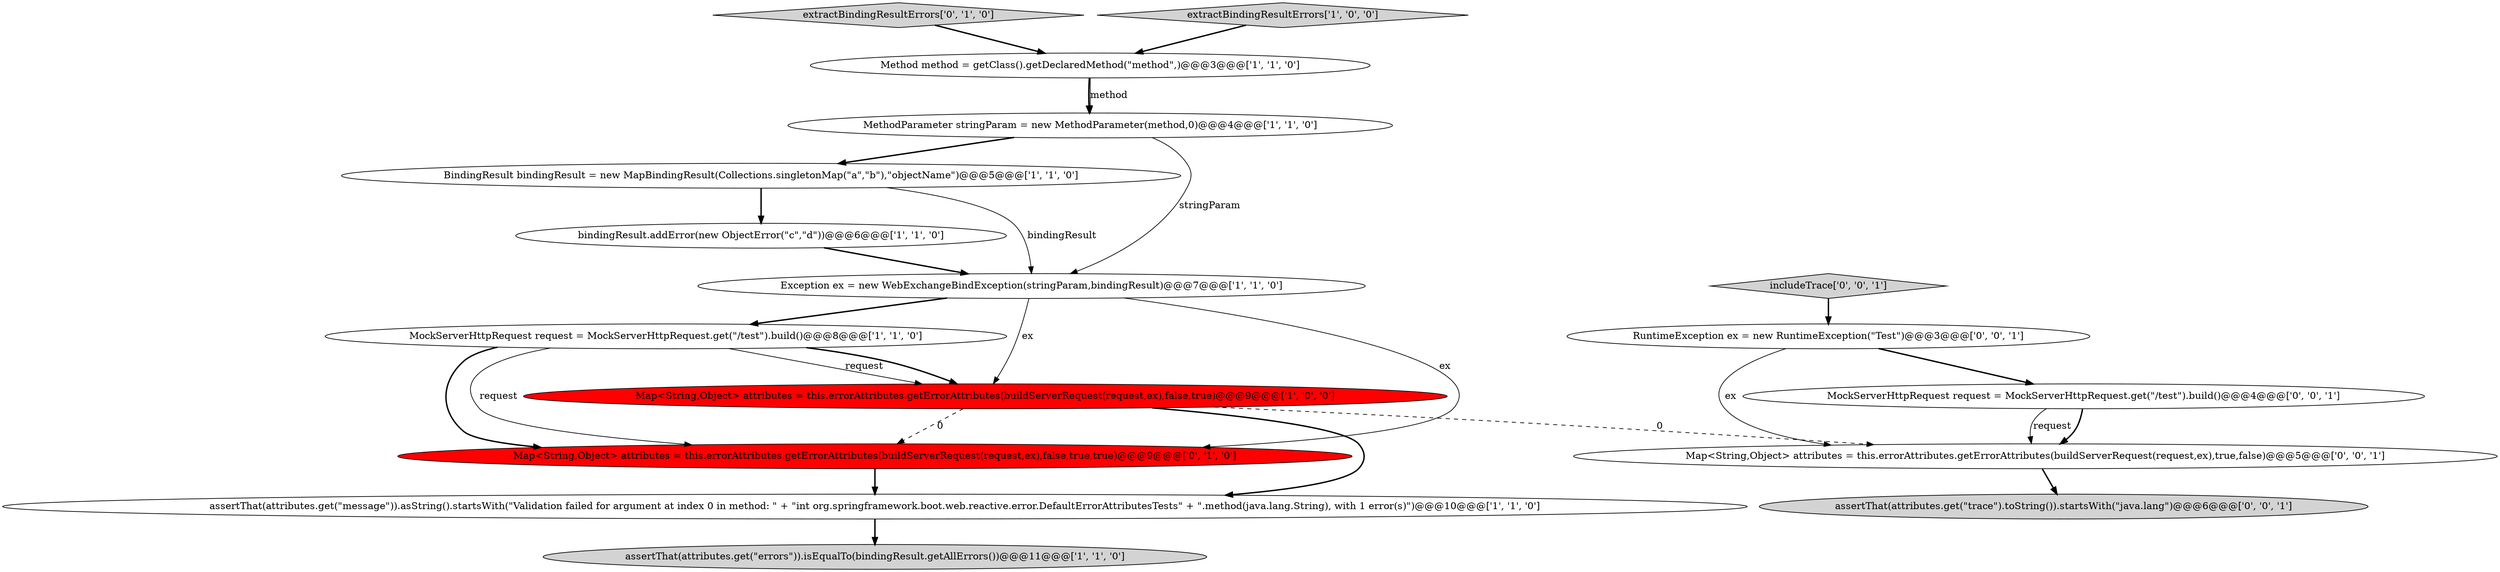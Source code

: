 digraph {
10 [style = filled, label = "Map<String,Object> attributes = this.errorAttributes.getErrorAttributes(buildServerRequest(request,ex),false,true,true)@@@9@@@['0', '1', '0']", fillcolor = red, shape = ellipse image = "AAA1AAABBB2BBB"];
11 [style = filled, label = "extractBindingResultErrors['0', '1', '0']", fillcolor = lightgray, shape = diamond image = "AAA0AAABBB2BBB"];
12 [style = filled, label = "RuntimeException ex = new RuntimeException(\"Test\")@@@3@@@['0', '0', '1']", fillcolor = white, shape = ellipse image = "AAA0AAABBB3BBB"];
15 [style = filled, label = "MockServerHttpRequest request = MockServerHttpRequest.get(\"/test\").build()@@@4@@@['0', '0', '1']", fillcolor = white, shape = ellipse image = "AAA0AAABBB3BBB"];
6 [style = filled, label = "MockServerHttpRequest request = MockServerHttpRequest.get(\"/test\").build()@@@8@@@['1', '1', '0']", fillcolor = white, shape = ellipse image = "AAA0AAABBB1BBB"];
8 [style = filled, label = "bindingResult.addError(new ObjectError(\"c\",\"d\"))@@@6@@@['1', '1', '0']", fillcolor = white, shape = ellipse image = "AAA0AAABBB1BBB"];
7 [style = filled, label = "Method method = getClass().getDeclaredMethod(\"method\",)@@@3@@@['1', '1', '0']", fillcolor = white, shape = ellipse image = "AAA0AAABBB1BBB"];
4 [style = filled, label = "Map<String,Object> attributes = this.errorAttributes.getErrorAttributes(buildServerRequest(request,ex),false,true)@@@9@@@['1', '0', '0']", fillcolor = red, shape = ellipse image = "AAA1AAABBB1BBB"];
14 [style = filled, label = "Map<String,Object> attributes = this.errorAttributes.getErrorAttributes(buildServerRequest(request,ex),true,false)@@@5@@@['0', '0', '1']", fillcolor = white, shape = ellipse image = "AAA0AAABBB3BBB"];
1 [style = filled, label = "assertThat(attributes.get(\"errors\")).isEqualTo(bindingResult.getAllErrors())@@@11@@@['1', '1', '0']", fillcolor = lightgray, shape = ellipse image = "AAA0AAABBB1BBB"];
0 [style = filled, label = "Exception ex = new WebExchangeBindException(stringParam,bindingResult)@@@7@@@['1', '1', '0']", fillcolor = white, shape = ellipse image = "AAA0AAABBB1BBB"];
2 [style = filled, label = "extractBindingResultErrors['1', '0', '0']", fillcolor = lightgray, shape = diamond image = "AAA0AAABBB1BBB"];
3 [style = filled, label = "MethodParameter stringParam = new MethodParameter(method,0)@@@4@@@['1', '1', '0']", fillcolor = white, shape = ellipse image = "AAA0AAABBB1BBB"];
16 [style = filled, label = "includeTrace['0', '0', '1']", fillcolor = lightgray, shape = diamond image = "AAA0AAABBB3BBB"];
5 [style = filled, label = "BindingResult bindingResult = new MapBindingResult(Collections.singletonMap(\"a\",\"b\"),\"objectName\")@@@5@@@['1', '1', '0']", fillcolor = white, shape = ellipse image = "AAA0AAABBB1BBB"];
9 [style = filled, label = "assertThat(attributes.get(\"message\")).asString().startsWith(\"Validation failed for argument at index 0 in method: \" + \"int org.springframework.boot.web.reactive.error.DefaultErrorAttributesTests\" + \".method(java.lang.String), with 1 error(s)\")@@@10@@@['1', '1', '0']", fillcolor = white, shape = ellipse image = "AAA0AAABBB1BBB"];
13 [style = filled, label = "assertThat(attributes.get(\"trace\").toString()).startsWith(\"java.lang\")@@@6@@@['0', '0', '1']", fillcolor = lightgray, shape = ellipse image = "AAA0AAABBB3BBB"];
0->4 [style = solid, label="ex"];
4->9 [style = bold, label=""];
5->8 [style = bold, label=""];
15->14 [style = bold, label=""];
5->0 [style = solid, label="bindingResult"];
0->6 [style = bold, label=""];
12->15 [style = bold, label=""];
3->0 [style = solid, label="stringParam"];
7->3 [style = bold, label=""];
6->4 [style = solid, label="request"];
7->3 [style = solid, label="method"];
12->14 [style = solid, label="ex"];
8->0 [style = bold, label=""];
6->4 [style = bold, label=""];
15->14 [style = solid, label="request"];
3->5 [style = bold, label=""];
6->10 [style = bold, label=""];
0->10 [style = solid, label="ex"];
10->9 [style = bold, label=""];
4->14 [style = dashed, label="0"];
2->7 [style = bold, label=""];
6->10 [style = solid, label="request"];
14->13 [style = bold, label=""];
9->1 [style = bold, label=""];
4->10 [style = dashed, label="0"];
16->12 [style = bold, label=""];
11->7 [style = bold, label=""];
}
